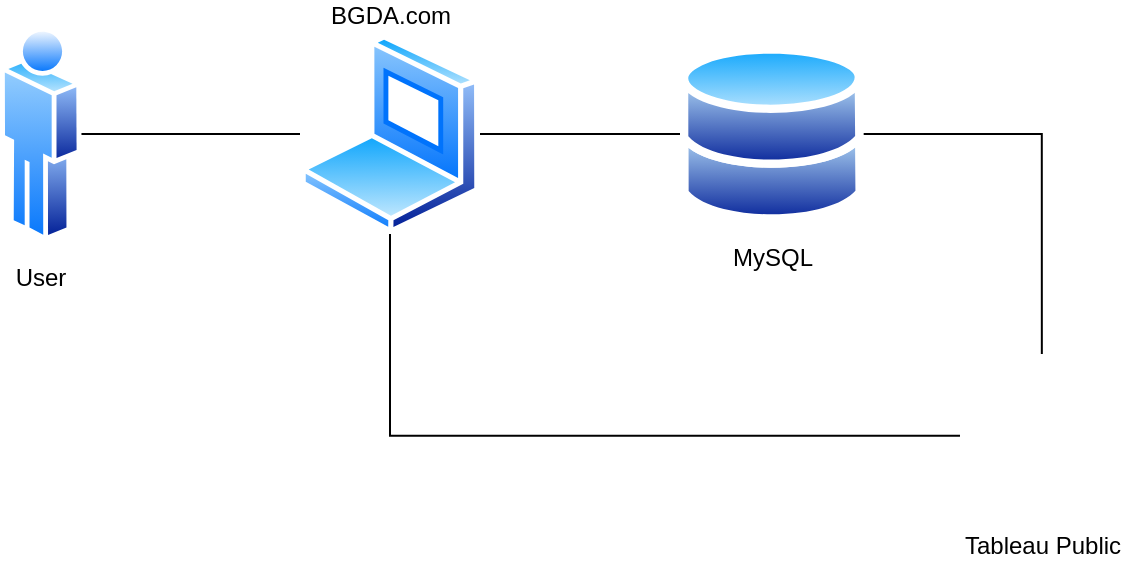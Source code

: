 <mxfile version="20.0.4" type="device"><diagram id="QzEFLd_PEIX1UOVlXjfl" name="Page-1"><mxGraphModel dx="670" dy="508" grid="1" gridSize="10" guides="1" tooltips="1" connect="1" arrows="1" fold="1" page="1" pageScale="1" pageWidth="850" pageHeight="1100" math="0" shadow="0"><root><mxCell id="0"/><mxCell id="1" parent="0"/><mxCell id="m7nLkv47_x4_EBKkW05c-8" value="" style="edgeStyle=orthogonalEdgeStyle;rounded=0;orthogonalLoop=1;jettySize=auto;html=1;startArrow=none;startFill=0;endArrow=none;endFill=0;entryX=0;entryY=0.5;entryDx=0;entryDy=0;exitX=1;exitY=0.5;exitDx=0;exitDy=0;" edge="1" parent="1" source="m7nLkv47_x4_EBKkW05c-2" target="m7nLkv47_x4_EBKkW05c-3"><mxGeometry relative="1" as="geometry"/></mxCell><mxCell id="m7nLkv47_x4_EBKkW05c-2" value="User" style="aspect=fixed;perimeter=ellipsePerimeter;html=1;align=center;shadow=0;dashed=0;spacingTop=3;image;image=img/lib/active_directory/user.svg;" vertex="1" parent="1"><mxGeometry x="60" y="235" width="40.7" height="110" as="geometry"/></mxCell><mxCell id="m7nLkv47_x4_EBKkW05c-3" value="BGDA.com" style="aspect=fixed;perimeter=ellipsePerimeter;html=1;align=center;shadow=0;dashed=0;spacingTop=3;image;image=img/lib/active_directory/laptop_client.svg;labelPosition=center;verticalLabelPosition=top;verticalAlign=bottom;" vertex="1" parent="1"><mxGeometry x="210" y="240" width="90" height="100" as="geometry"/></mxCell><mxCell id="m7nLkv47_x4_EBKkW05c-7" value="MySQL" style="aspect=fixed;perimeter=ellipsePerimeter;html=1;align=center;shadow=0;dashed=0;spacingTop=3;image;image=img/lib/active_directory/databases.svg;" vertex="1" parent="1"><mxGeometry x="400" y="245" width="91.84" height="90" as="geometry"/></mxCell><mxCell id="m7nLkv47_x4_EBKkW05c-11" value="" style="edgeStyle=orthogonalEdgeStyle;rounded=0;orthogonalLoop=1;jettySize=auto;html=1;startArrow=none;startFill=0;endArrow=none;endFill=0;exitX=1;exitY=0.5;exitDx=0;exitDy=0;entryX=0;entryY=0.5;entryDx=0;entryDy=0;" edge="1" parent="1" source="m7nLkv47_x4_EBKkW05c-3" target="m7nLkv47_x4_EBKkW05c-7"><mxGeometry relative="1" as="geometry"><mxPoint x="316.0" y="289.5" as="sourcePoint"/><mxPoint x="380" y="290" as="targetPoint"/></mxGeometry></mxCell><mxCell id="m7nLkv47_x4_EBKkW05c-12" value="Tableau Public" style="shape=image;html=1;verticalAlign=top;verticalLabelPosition=bottom;labelBackgroundColor=#ffffff;imageAspect=0;aspect=fixed;image=https://cdn1.iconfinder.com/data/icons/ionicons-fill-vol-2/512/logo-tableau-128.png" vertex="1" parent="1"><mxGeometry x="540" y="400" width="81.84" height="81.84" as="geometry"/></mxCell><mxCell id="m7nLkv47_x4_EBKkW05c-13" value="" style="edgeStyle=orthogonalEdgeStyle;rounded=0;orthogonalLoop=1;jettySize=auto;html=1;startArrow=none;startFill=0;endArrow=none;endFill=0;exitX=0.5;exitY=0;exitDx=0;exitDy=0;entryX=1;entryY=0.5;entryDx=0;entryDy=0;" edge="1" parent="1" source="m7nLkv47_x4_EBKkW05c-12" target="m7nLkv47_x4_EBKkW05c-7"><mxGeometry relative="1" as="geometry"><mxPoint x="310" y="300" as="sourcePoint"/><mxPoint x="410" y="300" as="targetPoint"/></mxGeometry></mxCell><mxCell id="m7nLkv47_x4_EBKkW05c-17" value="" style="edgeStyle=orthogonalEdgeStyle;rounded=0;orthogonalLoop=1;jettySize=auto;html=1;startArrow=none;startFill=0;endArrow=none;endFill=0;exitX=0.5;exitY=1;exitDx=0;exitDy=0;entryX=0;entryY=0.5;entryDx=0;entryDy=0;" edge="1" parent="1" source="m7nLkv47_x4_EBKkW05c-3" target="m7nLkv47_x4_EBKkW05c-12"><mxGeometry relative="1" as="geometry"><mxPoint x="320" y="310" as="sourcePoint"/><mxPoint x="420" y="310" as="targetPoint"/></mxGeometry></mxCell></root></mxGraphModel></diagram></mxfile>